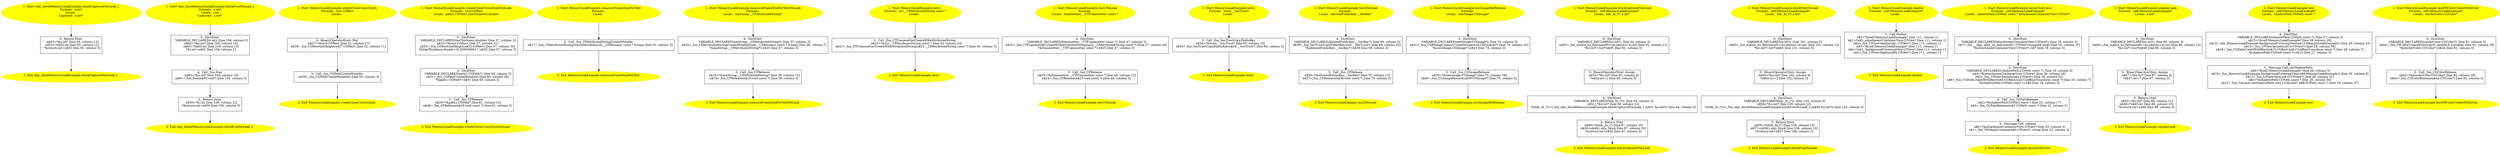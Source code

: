 /* @generated */
digraph cfg {
"objc_blockMemoryLeakExample.blockCapturedVarLeak_1.74cf15f2799999b1100e5a876dbb3ac4_1" [label="1: Start objc_blockMemoryLeakExample.blockCapturedVarLeak_1\nFormals:  x:int*\nLocals: \nCaptured:  x:int* \n  " color=yellow style=filled]
	

	 "objc_blockMemoryLeakExample.blockCapturedVarLeak_1.74cf15f2799999b1100e5a876dbb3ac4_1" -> "objc_blockMemoryLeakExample.blockCapturedVarLeak_1.74cf15f2799999b1100e5a876dbb3ac4_3" ;
"objc_blockMemoryLeakExample.blockCapturedVarLeak_1.74cf15f2799999b1100e5a876dbb3ac4_2" [label="2: Exit objc_blockMemoryLeakExample.blockCapturedVarLeak_1 \n  " color=yellow style=filled]
	

"objc_blockMemoryLeakExample.blockCapturedVarLeak_1.74cf15f2799999b1100e5a876dbb3ac4_3" [label="3:  Return Stmt \n   n$52=*&x:int* [line 95, column 13]\n  n$53=*n$52:int [line 95, column 12]\n  *&return:int=n$53 [line 95, column 5]\n " shape="box"]
	

	 "objc_blockMemoryLeakExample.blockCapturedVarLeak_1.74cf15f2799999b1100e5a876dbb3ac4_3" -> "objc_blockMemoryLeakExample.blockCapturedVarLeak_1.74cf15f2799999b1100e5a876dbb3ac4_2" ;
"objc_blockMemoryLeakExample.blockFreeNoLeak_2.c788da2c768efd587ffe2f3483f8b01b_1" [label="1: Start objc_blockMemoryLeakExample.blockFreeNoLeak_2\nFormals:  x:int*\nLocals:  i:int\nCaptured:  x:int* \n  " color=yellow style=filled]
	

	 "objc_blockMemoryLeakExample.blockFreeNoLeak_2.c788da2c768efd587ffe2f3483f8b01b_1" -> "objc_blockMemoryLeakExample.blockFreeNoLeak_2.c788da2c768efd587ffe2f3483f8b01b_5" ;
"objc_blockMemoryLeakExample.blockFreeNoLeak_2.c788da2c768efd587ffe2f3483f8b01b_2" [label="2: Exit objc_blockMemoryLeakExample.blockFreeNoLeak_2 \n  " color=yellow style=filled]
	

"objc_blockMemoryLeakExample.blockFreeNoLeak_2.c788da2c768efd587ffe2f3483f8b01b_3" [label="3:  Return Stmt \n   n$59=*&i:int [line 106, column 12]\n  *&return:int=n$59 [line 106, column 5]\n " shape="box"]
	

	 "objc_blockMemoryLeakExample.blockFreeNoLeak_2.c788da2c768efd587ffe2f3483f8b01b_3" -> "objc_blockMemoryLeakExample.blockFreeNoLeak_2.c788da2c768efd587ffe2f3483f8b01b_2" ;
"objc_blockMemoryLeakExample.blockFreeNoLeak_2.c788da2c768efd587ffe2f3483f8b01b_4" [label="4:  Call _fun_free \n   n$60=*&x:int* [line 105, column 10]\n  n$61=_fun_free(n$60:void*) [line 105, column 5]\n " shape="box"]
	

	 "objc_blockMemoryLeakExample.blockFreeNoLeak_2.c788da2c768efd587ffe2f3483f8b01b_4" -> "objc_blockMemoryLeakExample.blockFreeNoLeak_2.c788da2c768efd587ffe2f3483f8b01b_3" ;
"objc_blockMemoryLeakExample.blockFreeNoLeak_2.c788da2c768efd587ffe2f3483f8b01b_5" [label="5:  DeclStmt \n   VARIABLE_DECLARED(i:int); [line 104, column 5]\n  n$62=*&x:int* [line 104, column 14]\n  n$63=*n$62:int [line 104, column 13]\n  *&i:int=n$63 [line 104, column 5]\n " shape="box"]
	

	 "objc_blockMemoryLeakExample.blockFreeNoLeak_2.c788da2c768efd587ffe2f3483f8b01b_5" -> "objc_blockMemoryLeakExample.blockFreeNoLeak_2.c788da2c768efd587ffe2f3483f8b01b_4" ;
"createCloseCrossGlyph:#MemoryLeakExample#class.b78475cbe035b221b50538a8aad3c9cf_1" [label="1: Start MemoryLeakExample.createCloseCrossGlyph:\nFormals:  rect:CGRect\nLocals:  \n  " color=yellow style=filled]
	

	 "createCloseCrossGlyph:#MemoryLeakExample#class.b78475cbe035b221b50538a8aad3c9cf_1" -> "createCloseCrossGlyph:#MemoryLeakExample#class.b78475cbe035b221b50538a8aad3c9cf_4" ;
"createCloseCrossGlyph:#MemoryLeakExample#class.b78475cbe035b221b50538a8aad3c9cf_2" [label="2: Exit MemoryLeakExample.createCloseCrossGlyph: \n  " color=yellow style=filled]
	

"createCloseCrossGlyph:#MemoryLeakExample#class.b78475cbe035b221b50538a8aad3c9cf_3" [label="3:  Call _fun_CGPathCreateMutable \n   n$26=_fun_CGPathCreateMutable() [line 53, column 3]\n " shape="box"]
	

	 "createCloseCrossGlyph:#MemoryLeakExample#class.b78475cbe035b221b50538a8aad3c9cf_3" -> "createCloseCrossGlyph:#MemoryLeakExample#class.b78475cbe035b221b50538a8aad3c9cf_2" ;
"createCloseCrossGlyph:#MemoryLeakExample#class.b78475cbe035b221b50538a8aad3c9cf_4" [label="4:  BinaryOperatorStmt: Mul \n   n$27=*&rect:CGRect [line 52, column 27]\n  n$28=_fun_CGRectGetHeight(n$27:CGRect) [line 52, column 11]\n " shape="box"]
	

	 "createCloseCrossGlyph:#MemoryLeakExample#class.b78475cbe035b221b50538a8aad3c9cf_4" -> "createCloseCrossGlyph:#MemoryLeakExample#class.b78475cbe035b221b50538a8aad3c9cf_3" ;
"createCloseCrossGlyphNoLeak:#MemoryLeakExample#class.0954bcd442044fd9788af38303a3790b_1" [label="1: Start MemoryLeakExample.createCloseCrossGlyphNoLeak:\nFormals:  rect:CGRect\nLocals:  path1:CGPath* lineThickness:double \n  " color=yellow style=filled]
	

	 "createCloseCrossGlyphNoLeak:#MemoryLeakExample#class.0954bcd442044fd9788af38303a3790b_1" -> "createCloseCrossGlyphNoLeak:#MemoryLeakExample#class.0954bcd442044fd9788af38303a3790b_5" ;
"createCloseCrossGlyphNoLeak:#MemoryLeakExample#class.0954bcd442044fd9788af38303a3790b_2" [label="2: Exit MemoryLeakExample.createCloseCrossGlyphNoLeak: \n  " color=yellow style=filled]
	

"createCloseCrossGlyphNoLeak:#MemoryLeakExample#class.0954bcd442044fd9788af38303a3790b_3" [label="3:  Call _fun_CFRelease \n   n$29=*&path1:CGPath* [line 61, column 13]\n  n$30=_fun_CFRelease(n$29:void const *) [line 61, column 3]\n " shape="box"]
	

	 "createCloseCrossGlyphNoLeak:#MemoryLeakExample#class.0954bcd442044fd9788af38303a3790b_3" -> "createCloseCrossGlyphNoLeak:#MemoryLeakExample#class.0954bcd442044fd9788af38303a3790b_2" ;
"createCloseCrossGlyphNoLeak:#MemoryLeakExample#class.0954bcd442044fd9788af38303a3790b_4" [label="4:  DeclStmt \n   VARIABLE_DECLARED(path1:CGPath*); [line 60, column 3]\n  n$31=_fun_CGPathCreateMutable() [line 60, column 28]\n  *&path1:CGPath*=n$31 [line 60, column 3]\n " shape="box"]
	

	 "createCloseCrossGlyphNoLeak:#MemoryLeakExample#class.0954bcd442044fd9788af38303a3790b_4" -> "createCloseCrossGlyphNoLeak:#MemoryLeakExample#class.0954bcd442044fd9788af38303a3790b_3" ;
"createCloseCrossGlyphNoLeak:#MemoryLeakExample#class.0954bcd442044fd9788af38303a3790b_5" [label="5:  DeclStmt \n   VARIABLE_DECLARED(lineThickness:double); [line 57, column 3]\n  n$32=*&rect:CGRect [line 57, column 51]\n  n$33=_fun_CGRectGetHeight(n$32:CGRect) [line 57, column 35]\n  *&lineThickness:double=(0.200000003 * n$33) [line 57, column 3]\n " shape="box"]
	

	 "createCloseCrossGlyphNoLeak:#MemoryLeakExample#class.0954bcd442044fd9788af38303a3790b_5" -> "createCloseCrossGlyphNoLeak:#MemoryLeakExample#class.0954bcd442044fd9788af38303a3790b_4" ;
"measureFrameSizeForText#MemoryLeakExample#class.f59bd9e59cef3fd16475487a380b3804_1" [label="1: Start MemoryLeakExample.measureFrameSizeForText\nFormals: \nLocals:  \n  " color=yellow style=filled]
	

	 "measureFrameSizeForText#MemoryLeakExample#class.f59bd9e59cef3fd16475487a380b3804_1" -> "measureFrameSizeForText#MemoryLeakExample#class.f59bd9e59cef3fd16475487a380b3804_3" ;
"measureFrameSizeForText#MemoryLeakExample#class.f59bd9e59cef3fd16475487a380b3804_2" [label="2: Exit MemoryLeakExample.measureFrameSizeForText \n  " color=yellow style=filled]
	

"measureFrameSizeForText#MemoryLeakExample#class.f59bd9e59cef3fd16475487a380b3804_3" [label="3:  Call _fun_CFAttributedStringCreateMutable \n   n$17=_fun_CFAttributedStringCreateMutable(null:__CFAllocator const *,0:long) [line 33, column 3]\n " shape="box"]
	

	 "measureFrameSizeForText#MemoryLeakExample#class.f59bd9e59cef3fd16475487a380b3804_3" -> "measureFrameSizeForText#MemoryLeakExample#class.f59bd9e59cef3fd16475487a380b3804_2" ;
"measureFrameSizeForTextNoLeak#MemoryLeakExample#class.9443bec011166230e1709abbe3c930d4_1" [label="1: Start MemoryLeakExample.measureFrameSizeForTextNoLeak\nFormals: \nLocals:  maString:__CFAttributedString* \n  " color=yellow style=filled]
	

	 "measureFrameSizeForTextNoLeak#MemoryLeakExample#class.9443bec011166230e1709abbe3c930d4_1" -> "measureFrameSizeForTextNoLeak#MemoryLeakExample#class.9443bec011166230e1709abbe3c930d4_4" ;
"measureFrameSizeForTextNoLeak#MemoryLeakExample#class.9443bec011166230e1709abbe3c930d4_2" [label="2: Exit MemoryLeakExample.measureFrameSizeForTextNoLeak \n  " color=yellow style=filled]
	

"measureFrameSizeForTextNoLeak#MemoryLeakExample#class.9443bec011166230e1709abbe3c930d4_3" [label="3:  Call _fun_CFRelease \n   n$18=*&maString:__CFAttributedString* [line 39, column 13]\n  n$19=_fun_CFRelease(n$18:void const *) [line 39, column 3]\n " shape="box"]
	

	 "measureFrameSizeForTextNoLeak#MemoryLeakExample#class.9443bec011166230e1709abbe3c930d4_3" -> "measureFrameSizeForTextNoLeak#MemoryLeakExample#class.9443bec011166230e1709abbe3c930d4_2" ;
"measureFrameSizeForTextNoLeak#MemoryLeakExample#class.9443bec011166230e1709abbe3c930d4_4" [label="4:  DeclStmt \n   VARIABLE_DECLARED(maString:__CFAttributedString*); [line 37, column 3]\n  n$20=_fun_CFAttributedStringCreateMutable(null:__CFAllocator const *,0:long) [line 38, column 7]\n  *&maString:__CFAttributedString*=n$20 [line 37, column 3]\n " shape="box"]
	

	 "measureFrameSizeForTextNoLeak#MemoryLeakExample#class.9443bec011166230e1709abbe3c930d4_4" -> "measureFrameSizeForTextNoLeak#MemoryLeakExample#class.9443bec011166230e1709abbe3c930d4_3" ;
"test1:#MemoryLeakExample(struct __CFAttributedString)#class.5c69af4eb9da1845df6efe64785fd0c9_1" [label="1: Start MemoryLeakExample.test1:\nFormals:  str:__CFAttributedString const *\nLocals:  \n  " color=yellow style=filled]
	

	 "test1:#MemoryLeakExample(struct __CFAttributedString)#class.5c69af4eb9da1845df6efe64785fd0c9_1" -> "test1:#MemoryLeakExample(struct __CFAttributedString)#class.5c69af4eb9da1845df6efe64785fd0c9_3" ;
"test1:#MemoryLeakExample(struct __CFAttributedString)#class.5c69af4eb9da1845df6efe64785fd0c9_2" [label="2: Exit MemoryLeakExample.test1: \n  " color=yellow style=filled]
	

"test1:#MemoryLeakExample(struct __CFAttributedString)#class.5c69af4eb9da1845df6efe64785fd0c9_3" [label="3:  Call _fun_CTFramesetterCreateWithAttributedString \n   n$21=*&str:__CFAttributedString const * [line 43, column 43]\n  n$22=_fun_CTFramesetterCreateWithAttributedString(n$21:__CFAttributedString const *) [line 43, column 3]\n " shape="box"]
	

	 "test1:#MemoryLeakExample(struct __CFAttributedString)#class.5c69af4eb9da1845df6efe64785fd0c9_3" -> "test1:#MemoryLeakExample(struct __CFAttributedString)#class.5c69af4eb9da1845df6efe64785fd0c9_2" ;
"test1NoLeak#MemoryLeakExample#class.7e0d9640dbd86a21622e801793707bd9_1" [label="1: Start MemoryLeakExample.test1NoLeak\nFormals: \nLocals:  framesetter:__CTFramesetter const * \n  " color=yellow style=filled]
	

	 "test1NoLeak#MemoryLeakExample#class.7e0d9640dbd86a21622e801793707bd9_1" -> "test1NoLeak#MemoryLeakExample#class.7e0d9640dbd86a21622e801793707bd9_4" ;
"test1NoLeak#MemoryLeakExample#class.7e0d9640dbd86a21622e801793707bd9_2" [label="2: Exit MemoryLeakExample.test1NoLeak \n  " color=yellow style=filled]
	

"test1NoLeak#MemoryLeakExample#class.7e0d9640dbd86a21622e801793707bd9_3" [label="3:  Call _fun_CFRelease \n   n$23=*&framesetter:__CTFramesetter const * [line 48, column 13]\n  n$24=_fun_CFRelease(n$23:void const *) [line 48, column 3]\n " shape="box"]
	

	 "test1NoLeak#MemoryLeakExample#class.7e0d9640dbd86a21622e801793707bd9_3" -> "test1NoLeak#MemoryLeakExample#class.7e0d9640dbd86a21622e801793707bd9_2" ;
"test1NoLeak#MemoryLeakExample#class.7e0d9640dbd86a21622e801793707bd9_4" [label="4:  DeclStmt \n   VARIABLE_DECLARED(framesetter:__CTFramesetter const *); [line 47, column 3]\n  n$25=_fun_CTFramesetterCreateWithAttributedString(null:__CFAttributedString const *) [line 47, column 34]\n  *&framesetter:__CTFramesetter const *=n$25 [line 47, column 3]\n " shape="box"]
	

	 "test1NoLeak#MemoryLeakExample#class.7e0d9640dbd86a21622e801793707bd9_4" -> "test1NoLeak#MemoryLeakExample#class.7e0d9640dbd86a21622e801793707bd9_3" ;
"test2:#MemoryLeakExample(struct __SecTrust)#class.0351c8bd25e5a49860146e05fbc5b49a_1" [label="1: Start MemoryLeakExample.test2:\nFormals:  trust:__SecTrust*\nLocals:  \n  " color=yellow style=filled]
	

	 "test2:#MemoryLeakExample(struct __SecTrust)#class.0351c8bd25e5a49860146e05fbc5b49a_1" -> "test2:#MemoryLeakExample(struct __SecTrust)#class.0351c8bd25e5a49860146e05fbc5b49a_3" ;
"test2:#MemoryLeakExample(struct __SecTrust)#class.0351c8bd25e5a49860146e05fbc5b49a_2" [label="2: Exit MemoryLeakExample.test2: \n  " color=yellow style=filled]
	

"test2:#MemoryLeakExample(struct __SecTrust)#class.0351c8bd25e5a49860146e05fbc5b49a_3" [label="3:  Call _fun_SecTrustCopyPublicKey \n   n$34=*&trust:__SecTrust* [line 65, column 25]\n  n$35=_fun_SecTrustCopyPublicKey(n$34:__SecTrust*) [line 65, column 3]\n " shape="box"]
	

	 "test2:#MemoryLeakExample(struct __SecTrust)#class.0351c8bd25e5a49860146e05fbc5b49a_3" -> "test2:#MemoryLeakExample(struct __SecTrust)#class.0351c8bd25e5a49860146e05fbc5b49a_2" ;
"test2NoLeak#MemoryLeakExample#class.69cf0c35f7df26deefa723cac655894d_1" [label="1: Start MemoryLeakExample.test2NoLeak\nFormals: \nLocals:  allowedPublicKey:__SecKey* \n  " color=yellow style=filled]
	

	 "test2NoLeak#MemoryLeakExample#class.69cf0c35f7df26deefa723cac655894d_1" -> "test2NoLeak#MemoryLeakExample#class.69cf0c35f7df26deefa723cac655894d_4" ;
"test2NoLeak#MemoryLeakExample#class.69cf0c35f7df26deefa723cac655894d_2" [label="2: Exit MemoryLeakExample.test2NoLeak \n  " color=yellow style=filled]
	

"test2NoLeak#MemoryLeakExample#class.69cf0c35f7df26deefa723cac655894d_3" [label="3:  Call _fun_CFRelease \n   n$36=*&allowedPublicKey:__SecKey* [line 70, column 13]\n  n$37=_fun_CFRelease(n$36:void const *) [line 70, column 3]\n " shape="box"]
	

	 "test2NoLeak#MemoryLeakExample#class.69cf0c35f7df26deefa723cac655894d_3" -> "test2NoLeak#MemoryLeakExample#class.69cf0c35f7df26deefa723cac655894d_2" ;
"test2NoLeak#MemoryLeakExample#class.69cf0c35f7df26deefa723cac655894d_4" [label="4:  DeclStmt \n   VARIABLE_DECLARED(allowedPublicKey:__SecKey*); [line 69, column 3]\n  n$38=_fun_SecTrustCopyPublicKey(null:__SecTrust*) [line 69, column 32]\n  *&allowedPublicKey:__SecKey*=n$38 [line 69, column 3]\n " shape="box"]
	

	 "test2NoLeak#MemoryLeakExample#class.69cf0c35f7df26deefa723cac655894d_4" -> "test2NoLeak#MemoryLeakExample#class.69cf0c35f7df26deefa723cac655894d_3" ;
"testImageRefRelease#MemoryLeakExample#class.fa3cf5eac6a14b14c5050c7d62d2a79f_1" [label="1: Start MemoryLeakExample.testImageRefRelease\nFormals: \nLocals:  newImage:CGImage* \n  " color=yellow style=filled]
	

	 "testImageRefRelease#MemoryLeakExample#class.fa3cf5eac6a14b14c5050c7d62d2a79f_1" -> "testImageRefRelease#MemoryLeakExample#class.fa3cf5eac6a14b14c5050c7d62d2a79f_4" ;
"testImageRefRelease#MemoryLeakExample#class.fa3cf5eac6a14b14c5050c7d62d2a79f_2" [label="2: Exit MemoryLeakExample.testImageRefRelease \n  " color=yellow style=filled]
	

"testImageRefRelease#MemoryLeakExample#class.fa3cf5eac6a14b14c5050c7d62d2a79f_3" [label="3:  Call _fun_CGImageRelease \n   n$39=*&newImage:CGImage* [line 75, column 18]\n  n$40=_fun_CGImageRelease(n$39:CGImage*) [line 75, column 3]\n " shape="box"]
	

	 "testImageRefRelease#MemoryLeakExample#class.fa3cf5eac6a14b14c5050c7d62d2a79f_3" -> "testImageRefRelease#MemoryLeakExample#class.fa3cf5eac6a14b14c5050c7d62d2a79f_2" ;
"testImageRefRelease#MemoryLeakExample#class.fa3cf5eac6a14b14c5050c7d62d2a79f_4" [label="4:  DeclStmt \n   VARIABLE_DECLARED(newImage:CGImage*); [line 74, column 3]\n  n$41=_fun_CGBitmapContextCreateImage(null:CGContext*) [line 74, column 25]\n  *&newImage:CGImage*=n$41 [line 74, column 3]\n " shape="box"]
	

	 "testImageRefRelease#MemoryLeakExample#class.fa3cf5eac6a14b14c5050c7d62d2a79f_4" -> "testImageRefRelease#MemoryLeakExample#class.fa3cf5eac6a14b14c5050c7d62d2a79f_3" ;
"blockCapturedVarLeak#MemoryLeakExample#instance.53bb018bc84d6a696dc756e20b5b3f52_1" [label="1: Start MemoryLeakExample.blockCapturedVarLeak\nFormals:  self:MemoryLeakExample*\nLocals:  blk:_fn_(*) x:int* \n  " color=yellow style=filled]
	

	 "blockCapturedVarLeak#MemoryLeakExample#instance.53bb018bc84d6a696dc756e20b5b3f52_1" -> "blockCapturedVarLeak#MemoryLeakExample#instance.53bb018bc84d6a696dc756e20b5b3f52_6" ;
"blockCapturedVarLeak#MemoryLeakExample#instance.53bb018bc84d6a696dc756e20b5b3f52_2" [label="2: Exit MemoryLeakExample.blockCapturedVarLeak \n  " color=yellow style=filled]
	

"blockCapturedVarLeak#MemoryLeakExample#instance.53bb018bc84d6a696dc756e20b5b3f52_3" [label="3:  Return Stmt \n   n$49=*&blk:_fn_(*) [line 97, column 10]\n  n$50=n$49() objc_block [line 97, column 10]\n  *&return:int=n$50 [line 97, column 3]\n " shape="box"]
	

	 "blockCapturedVarLeak#MemoryLeakExample#instance.53bb018bc84d6a696dc756e20b5b3f52_3" -> "blockCapturedVarLeak#MemoryLeakExample#instance.53bb018bc84d6a696dc756e20b5b3f52_2" ;
"blockCapturedVarLeak#MemoryLeakExample#instance.53bb018bc84d6a696dc756e20b5b3f52_4" [label="4:  DeclStmt \n   VARIABLE_DECLARED(blk:_fn_(*)); [line 94, column 3]\n  n$51=*&x:int* [line 94, column 22]\n  *&blk:_fn_(*)=(_fun_objc_blockMemoryLeakExample.blockCapturedVarLeak_1,(n$51 &x:int*)) [line 94, column 3]\n " shape="box"]
	

	 "blockCapturedVarLeak#MemoryLeakExample#instance.53bb018bc84d6a696dc756e20b5b3f52_4" -> "blockCapturedVarLeak#MemoryLeakExample#instance.53bb018bc84d6a696dc756e20b5b3f52_3" ;
"blockCapturedVarLeak#MemoryLeakExample#instance.53bb018bc84d6a696dc756e20b5b3f52_5" [label="5:  BinaryOperatorStmt: Assign \n   n$54=*&x:int* [line 93, column 4]\n  *n$54:int=2 [line 93, column 3]\n " shape="box"]
	

	 "blockCapturedVarLeak#MemoryLeakExample#instance.53bb018bc84d6a696dc756e20b5b3f52_5" -> "blockCapturedVarLeak#MemoryLeakExample#instance.53bb018bc84d6a696dc756e20b5b3f52_4" ;
"blockCapturedVarLeak#MemoryLeakExample#instance.53bb018bc84d6a696dc756e20b5b3f52_6" [label="6:  DeclStmt \n   VARIABLE_DECLARED(x:int*); [line 92, column 3]\n  n$55=_fun_malloc_no_fail(sizeof(t=int;nbytes=4):int) [line 92, column 12]\n  *&x:int*=(int*)n$55 [line 92, column 3]\n " shape="box"]
	

	 "blockCapturedVarLeak#MemoryLeakExample#instance.53bb018bc84d6a696dc756e20b5b3f52_6" -> "blockCapturedVarLeak#MemoryLeakExample#instance.53bb018bc84d6a696dc756e20b5b3f52_5" ;
"blockFreeNoLeak#MemoryLeakExample#instance.6bcefe2afb9f172f8aadbab54d9bd144_1" [label="1: Start MemoryLeakExample.blockFreeNoLeak\nFormals:  self:MemoryLeakExample*\nLocals:  blk:_fn_(*) x:int* \n  " color=yellow style=filled]
	

	 "blockFreeNoLeak#MemoryLeakExample#instance.6bcefe2afb9f172f8aadbab54d9bd144_1" -> "blockFreeNoLeak#MemoryLeakExample#instance.6bcefe2afb9f172f8aadbab54d9bd144_6" ;
"blockFreeNoLeak#MemoryLeakExample#instance.6bcefe2afb9f172f8aadbab54d9bd144_2" [label="2: Exit MemoryLeakExample.blockFreeNoLeak \n  " color=yellow style=filled]
	

"blockFreeNoLeak#MemoryLeakExample#instance.6bcefe2afb9f172f8aadbab54d9bd144_3" [label="3:  Return Stmt \n   n$56=*&blk:_fn_(*) [line 108, column 10]\n  n$57=n$56() objc_block [line 108, column 10]\n  *&return:int=n$57 [line 108, column 3]\n " shape="box"]
	

	 "blockFreeNoLeak#MemoryLeakExample#instance.6bcefe2afb9f172f8aadbab54d9bd144_3" -> "blockFreeNoLeak#MemoryLeakExample#instance.6bcefe2afb9f172f8aadbab54d9bd144_2" ;
"blockFreeNoLeak#MemoryLeakExample#instance.6bcefe2afb9f172f8aadbab54d9bd144_4" [label="4:  DeclStmt \n   VARIABLE_DECLARED(blk:_fn_(*)); [line 103, column 3]\n  n$58=*&x:int* [line 103, column 22]\n  *&blk:_fn_(*)=(_fun_objc_blockMemoryLeakExample.blockFreeNoLeak_2,(n$58 &x:int*)) [line 103, column 3]\n " shape="box"]
	

	 "blockFreeNoLeak#MemoryLeakExample#instance.6bcefe2afb9f172f8aadbab54d9bd144_4" -> "blockFreeNoLeak#MemoryLeakExample#instance.6bcefe2afb9f172f8aadbab54d9bd144_3" ;
"blockFreeNoLeak#MemoryLeakExample#instance.6bcefe2afb9f172f8aadbab54d9bd144_5" [label="5:  BinaryOperatorStmt: Assign \n   n$64=*&x:int* [line 102, column 4]\n  *n$64:int=2 [line 102, column 3]\n " shape="box"]
	

	 "blockFreeNoLeak#MemoryLeakExample#instance.6bcefe2afb9f172f8aadbab54d9bd144_5" -> "blockFreeNoLeak#MemoryLeakExample#instance.6bcefe2afb9f172f8aadbab54d9bd144_4" ;
"blockFreeNoLeak#MemoryLeakExample#instance.6bcefe2afb9f172f8aadbab54d9bd144_6" [label="6:  DeclStmt \n   VARIABLE_DECLARED(x:int*); [line 101, column 3]\n  n$65=_fun_malloc_no_fail(sizeof(t=int;nbytes=4):int) [line 101, column 12]\n  *&x:int*=(int*)n$65 [line 101, column 3]\n " shape="box"]
	

	 "blockFreeNoLeak#MemoryLeakExample#instance.6bcefe2afb9f172f8aadbab54d9bd144_6" -> "blockFreeNoLeak#MemoryLeakExample#instance.6bcefe2afb9f172f8aadbab54d9bd144_5" ;
"dealloc#MemoryLeakExample#instance.f11793396cace30d3e6f98c00cf65308_1" [label="1: Start MemoryLeakExample.dealloc\nFormals:  self:MemoryLeakExample*\nLocals:  \n  " color=yellow style=filled]
	

	 "dealloc#MemoryLeakExample#instance.f11793396cace30d3e6f98c00cf65308_1" -> "dealloc#MemoryLeakExample#instance.f11793396cace30d3e6f98c00cf65308_3" ;
"dealloc#MemoryLeakExample#instance.f11793396cace30d3e6f98c00cf65308_2" [label="2: Exit MemoryLeakExample.dealloc \n  " color=yellow style=filled]
	

"dealloc#MemoryLeakExample#instance.f11793396cace30d3e6f98c00cf65308_3" [label="3:  Call dealloc \n   n$0=*&self:MemoryLeakExample* [line 111, column 1]\n  n$1=*n$0._attachmentContainerView:UIView* [line 111, column 1]\n  n$2=_fun_UIView.dealloc(n$1:UIView*) [line 111, column 1]\n  n$3=*&self:MemoryLeakExample* [line 111, column 1]\n  n$4=*n$3._backgroundCoveringView:UIView* [line 111, column 1]\n  n$5=_fun_UIView.dealloc(n$4:UIView*) [line 111, column 1]\n " shape="box"]
	

	 "dealloc#MemoryLeakExample#instance.f11793396cace30d3e6f98c00cf65308_3" -> "dealloc#MemoryLeakExample#instance.f11793396cace30d3e6f98c00cf65308_2" ;
"layoutSubviews#MemoryLeakExample#instance.2b3151f18431bcdbc08267ea4ff96f53_1" [label="1: Start MemoryLeakExample.layoutSubviews\nFormals:  self:MemoryLeakExample*\nLocals:  shadowPath:CGPath const * attachmentContainerView:UIView* \n  " color=yellow style=filled]
	

	 "layoutSubviews#MemoryLeakExample#instance.2b3151f18431bcdbc08267ea4ff96f53_1" -> "layoutSubviews#MemoryLeakExample#instance.2b3151f18431bcdbc08267ea4ff96f53_6" ;
"layoutSubviews#MemoryLeakExample#instance.2b3151f18431bcdbc08267ea4ff96f53_2" [label="2: Exit MemoryLeakExample.layoutSubviews \n  " color=yellow style=filled]
	

"layoutSubviews#MemoryLeakExample#instance.2b3151f18431bcdbc08267ea4ff96f53_3" [label="3:  Message Call: release \n   n$0=*&attachmentContainerView:UIView* [line 23, column 4]\n  n$1=_fun_NSObject.release(n$0:UIView*) virtual [line 23, column 3]\n " shape="box"]
	

	 "layoutSubviews#MemoryLeakExample#instance.2b3151f18431bcdbc08267ea4ff96f53_3" -> "layoutSubviews#MemoryLeakExample#instance.2b3151f18431bcdbc08267ea4ff96f53_2" ;
"layoutSubviews#MemoryLeakExample#instance.2b3151f18431bcdbc08267ea4ff96f53_4" [label="4:  Call _fun_CGPathRelease \n   n$2=*&shadowPath:CGPath const * [line 22, column 17]\n  n$3=_fun_CGPathRelease(n$2:CGPath const *) [line 22, column 3]\n " shape="box"]
	

	 "layoutSubviews#MemoryLeakExample#instance.2b3151f18431bcdbc08267ea4ff96f53_4" -> "layoutSubviews#MemoryLeakExample#instance.2b3151f18431bcdbc08267ea4ff96f53_3" ;
"layoutSubviews#MemoryLeakExample#instance.2b3151f18431bcdbc08267ea4ff96f53_5" [label="5:  DeclStmt \n   VARIABLE_DECLARED(shadowPath:CGPath const *); [line 19, column 3]\n  n$4=*&attachmentContainerView:UIView* [line 20, column 28]\n  n$5=_fun_UIView.bounds(n$4:UIView*) [line 20, column 52]\n  n$6=_fun_CGPathCreateWithRect(n$5:CGRect,null:CGAffineTransform const *) [line 20, column 7]\n  *&shadowPath:CGPath const *=n$6 [line 19, column 3]\n " shape="box"]
	

	 "layoutSubviews#MemoryLeakExample#instance.2b3151f18431bcdbc08267ea4ff96f53_5" -> "layoutSubviews#MemoryLeakExample#instance.2b3151f18431bcdbc08267ea4ff96f53_4" ;
"layoutSubviews#MemoryLeakExample#instance.2b3151f18431bcdbc08267ea4ff96f53_6" [label="6:  DeclStmt \n   VARIABLE_DECLARED(attachmentContainerView:UIView*); [line 18, column 3]\n  n$7=_fun___objc_alloc_no_fail(sizeof(t=UIView):unsigned long) [line 18, column 37]\n  *&attachmentContainerView:UIView*=n$7 [line 18, column 3]\n " shape="box"]
	

	 "layoutSubviews#MemoryLeakExample#instance.2b3151f18431bcdbc08267ea4ff96f53_6" -> "layoutSubviews#MemoryLeakExample#instance.2b3151f18431bcdbc08267ea4ff96f53_5" ;
"regularLeak#MemoryLeakExample#instance.939a892cee505c3459f2d889292f218b_1" [label="1: Start MemoryLeakExample.regularLeak\nFormals:  self:MemoryLeakExample*\nLocals:  x:int* \n  " color=yellow style=filled]
	

	 "regularLeak#MemoryLeakExample#instance.939a892cee505c3459f2d889292f218b_1" -> "regularLeak#MemoryLeakExample#instance.939a892cee505c3459f2d889292f218b_5" ;
"regularLeak#MemoryLeakExample#instance.939a892cee505c3459f2d889292f218b_2" [label="2: Exit MemoryLeakExample.regularLeak \n  " color=yellow style=filled]
	

"regularLeak#MemoryLeakExample#instance.939a892cee505c3459f2d889292f218b_3" [label="3:  Return Stmt \n   n$45=*&x:int* [line 88, column 11]\n  n$46=*n$45:int [line 88, column 10]\n  *&return:int=n$46 [line 88, column 3]\n " shape="box"]
	

	 "regularLeak#MemoryLeakExample#instance.939a892cee505c3459f2d889292f218b_3" -> "regularLeak#MemoryLeakExample#instance.939a892cee505c3459f2d889292f218b_2" ;
"regularLeak#MemoryLeakExample#instance.939a892cee505c3459f2d889292f218b_4" [label="4:  BinaryOperatorStmt: Assign \n   n$47=*&x:int* [line 87, column 4]\n  *n$47:int=7 [line 87, column 3]\n " shape="box"]
	

	 "regularLeak#MemoryLeakExample#instance.939a892cee505c3459f2d889292f218b_4" -> "regularLeak#MemoryLeakExample#instance.939a892cee505c3459f2d889292f218b_3" ;
"regularLeak#MemoryLeakExample#instance.939a892cee505c3459f2d889292f218b_5" [label="5:  DeclStmt \n   VARIABLE_DECLARED(x:int*); [line 86, column 3]\n  n$48=_fun_malloc_no_fail(sizeof(t=int;nbytes=4):int) [line 86, column 12]\n  *&x:int*=(int*)n$48 [line 86, column 3]\n " shape="box"]
	

	 "regularLeak#MemoryLeakExample#instance.939a892cee505c3459f2d889292f218b_5" -> "regularLeak#MemoryLeakExample#instance.939a892cee505c3459f2d889292f218b_4" ;
"test#MemoryLeakExample#instance.cbb708bfe735ac5e5777524359299e00_1" [label="1: Start MemoryLeakExample.test\nFormals:  self:MemoryLeakExample*\nLocals:  shadowPath:CGPath const * \n  " color=yellow style=filled]
	

	 "test#MemoryLeakExample#instance.cbb708bfe735ac5e5777524359299e00_1" -> "test#MemoryLeakExample#instance.cbb708bfe735ac5e5777524359299e00_4" ;
"test#MemoryLeakExample#instance.cbb708bfe735ac5e5777524359299e00_2" [label="2: Exit MemoryLeakExample.test \n  " color=yellow style=filled]
	

"test#MemoryLeakExample#instance.cbb708bfe735ac5e5777524359299e00_3" [label="3:  Message Call: setShadowPath: \n   n$9=*&self:MemoryLeakExample* [line 29, column 3]\n  n$10=_fun_MemoryLeakExample.backgroundCoveringView(n$9:MemoryLeakExample*) [line 29, column 8]\n  n$11=_fun_UIView.layer(n$10:UIView*) [line 29, column 31]\n  n$8=*&shadowPath:CGPath const * [line 29, column 50]\n  n$12=_fun_CALayer.setShadowPath:(n$11:CALayer*,n$8:CGPath const *) [line 29, column 37]\n " shape="box"]
	

	 "test#MemoryLeakExample#instance.cbb708bfe735ac5e5777524359299e00_3" -> "test#MemoryLeakExample#instance.cbb708bfe735ac5e5777524359299e00_2" ;
"test#MemoryLeakExample#instance.cbb708bfe735ac5e5777524359299e00_4" [label="4:  DeclStmt \n   VARIABLE_DECLARED(shadowPath:CGPath const *); [line 27, column 3]\n  n$13=*&self:MemoryLeakExample* [line 28, column 28]\n  n$14=_fun_MemoryLeakExample.backgroundCoveringView(n$13:MemoryLeakExample*) [line 28, column 33]\n  n$15=_fun_UIView.bounds(n$14:UIView*) [line 28, column 56]\n  n$16=_fun_CGPathCreateWithRect(n$15:CGRect,null:CGAffineTransform const *) [line 28, column 7]\n  *&shadowPath:CGPath const *=n$16 [line 27, column 3]\n " shape="box"]
	

	 "test#MemoryLeakExample#instance.cbb708bfe735ac5e5777524359299e00_4" -> "test#MemoryLeakExample#instance.cbb708bfe735ac5e5777524359299e00_3" ;
"testFBColorCreateWithGray#MemoryLeakExample#instance.4f74b525e11effa846f82d4205d48a4a_1" [label="1: Start MemoryLeakExample.testFBColorCreateWithGray\nFormals:  self:MemoryLeakExample*\nLocals:  borderColor:CGColor* \n  " color=yellow style=filled]
	

	 "testFBColorCreateWithGray#MemoryLeakExample#instance.4f74b525e11effa846f82d4205d48a4a_1" -> "testFBColorCreateWithGray#MemoryLeakExample#instance.4f74b525e11effa846f82d4205d48a4a_4" ;
"testFBColorCreateWithGray#MemoryLeakExample#instance.4f74b525e11effa846f82d4205d48a4a_2" [label="2: Exit MemoryLeakExample.testFBColorCreateWithGray \n  " color=yellow style=filled]
	

"testFBColorCreateWithGray#MemoryLeakExample#instance.4f74b525e11effa846f82d4205d48a4a_3" [label="3:  Call _fun_CGColorRelease \n   n$42=*&borderColor:CGColor* [line 82, column 18]\n  n$43=_fun_CGColorRelease(n$42:CGColor*) [line 82, column 3]\n " shape="box"]
	

	 "testFBColorCreateWithGray#MemoryLeakExample#instance.4f74b525e11effa846f82d4205d48a4a_3" -> "testFBColorCreateWithGray#MemoryLeakExample#instance.4f74b525e11effa846f82d4205d48a4a_2" ;
"testFBColorCreateWithGray#MemoryLeakExample#instance.4f74b525e11effa846f82d4205d48a4a_4" [label="4:  DeclStmt \n   VARIABLE_DECLARED(borderColor:CGColor*); [line 81, column 3]\n  n$44=_fun_FBColorCreateWithGray(0.:double,0.3:double) [line 81, column 28]\n  *&borderColor:CGColor*=n$44 [line 81, column 3]\n " shape="box"]
	

	 "testFBColorCreateWithGray#MemoryLeakExample#instance.4f74b525e11effa846f82d4205d48a4a_4" -> "testFBColorCreateWithGray#MemoryLeakExample#instance.4f74b525e11effa846f82d4205d48a4a_3" ;
}
